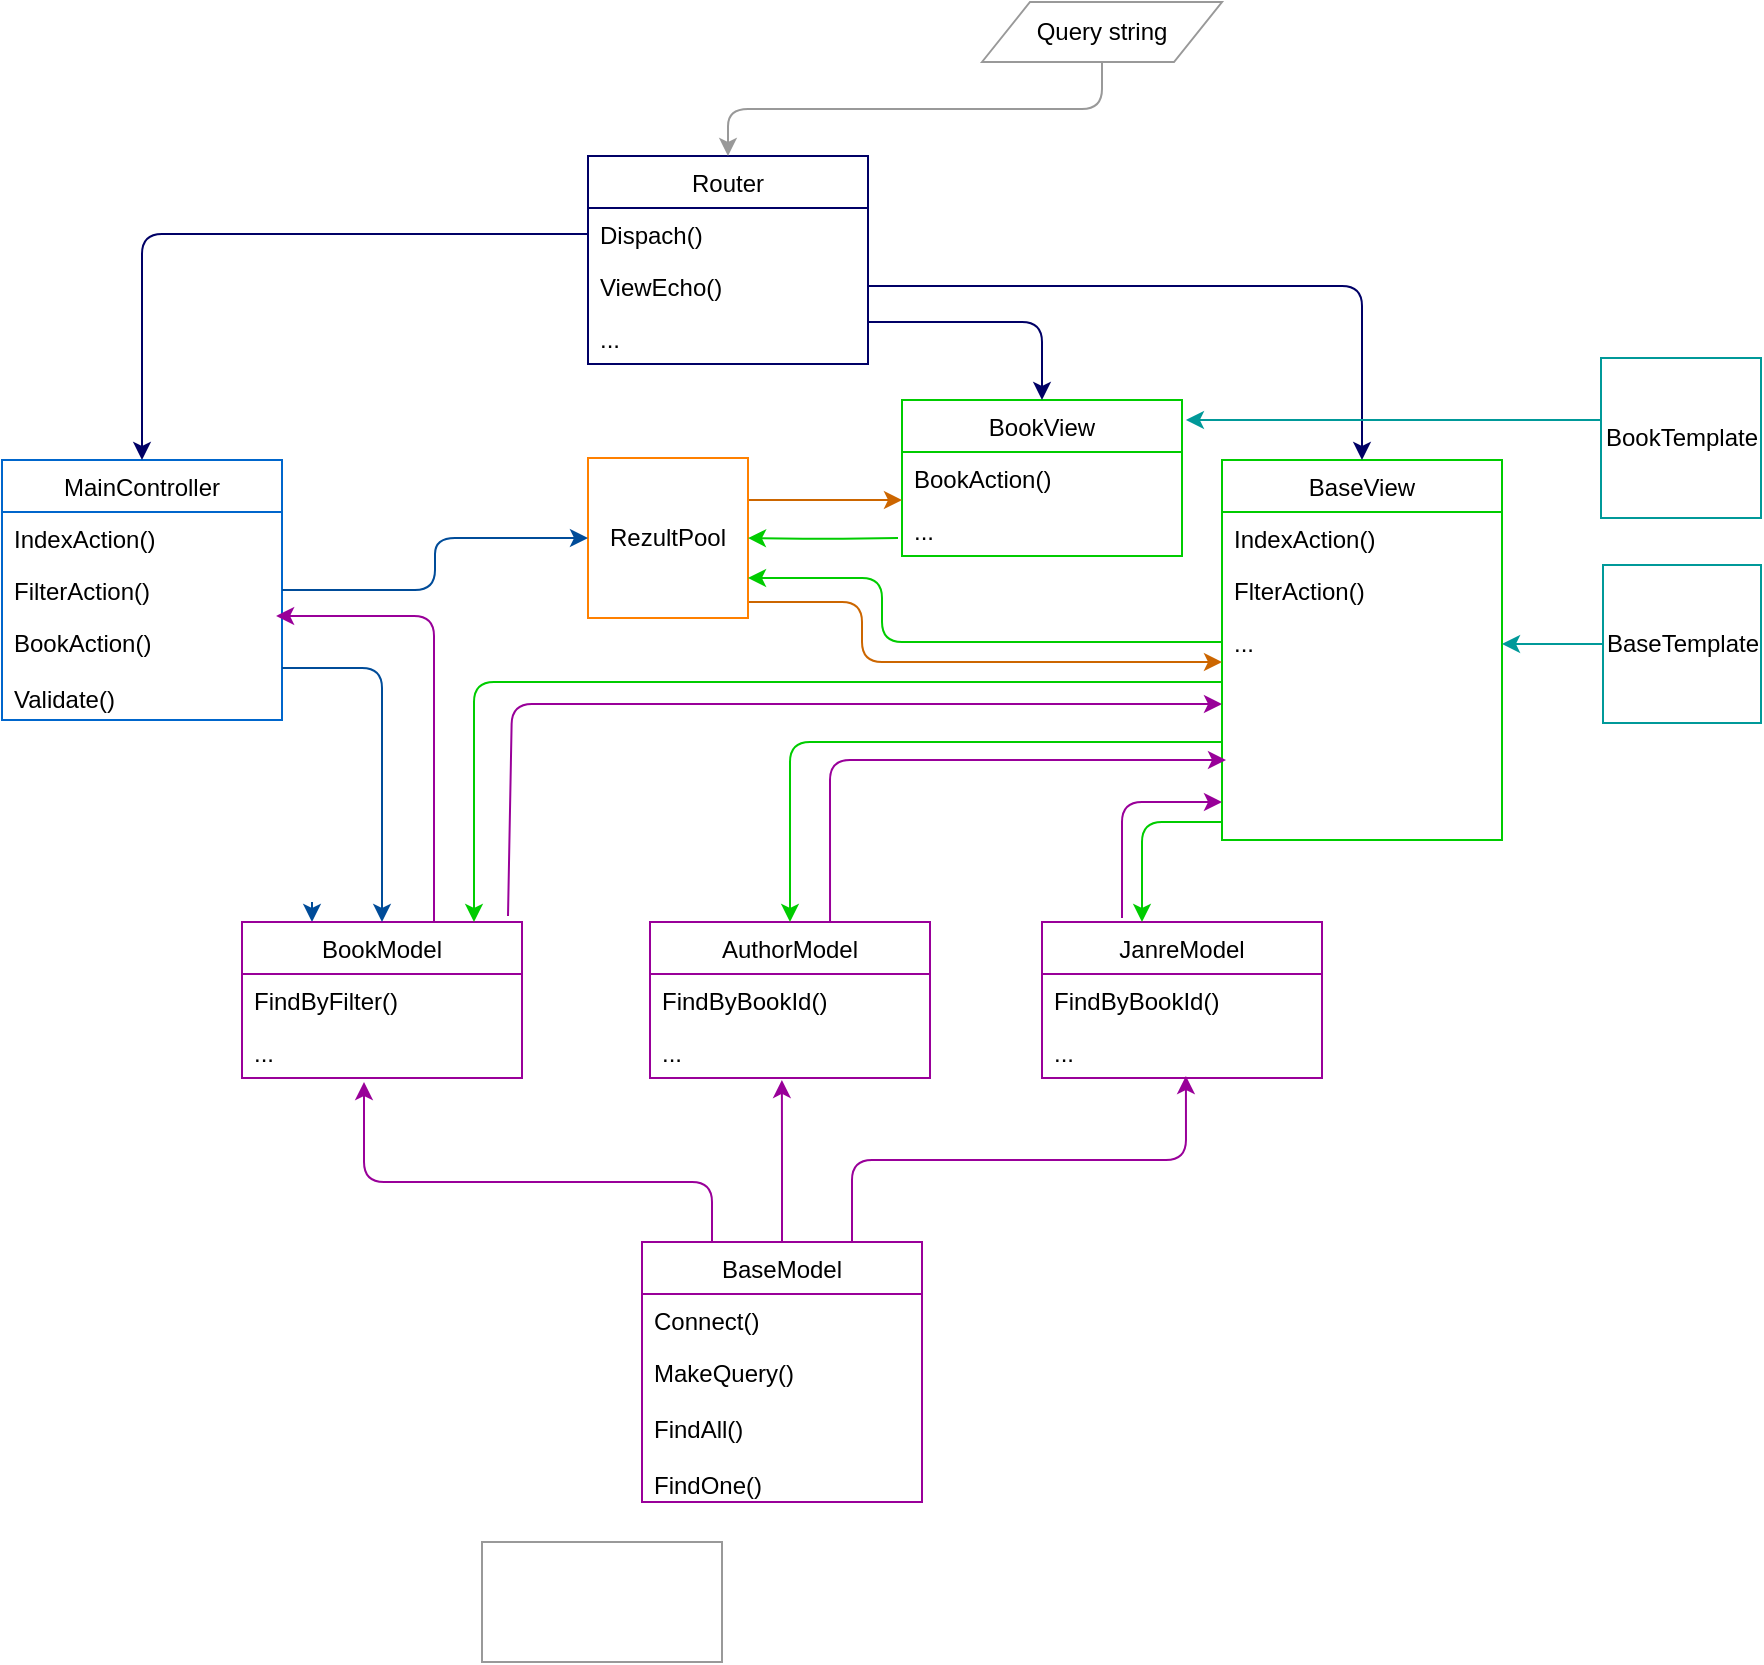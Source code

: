 <mxfile version="10.6.9" type="github"><diagram id="oCRaL3c20M2EYOJ300dv" name="Page-1"><mxGraphModel dx="840" dy="403" grid="1" gridSize="10" guides="1" tooltips="1" connect="1" arrows="1" fold="1" page="1" pageScale="1" pageWidth="827" pageHeight="1169" math="0" shadow="0"><root><mxCell id="0"/><mxCell id="1" parent="0"/><mxCell id="Zif458IefXcLDiflBDgi-1" value="Router" style="swimlane;fontStyle=0;childLayout=stackLayout;horizontal=1;startSize=26;fillColor=none;horizontalStack=0;resizeParent=1;resizeParentMax=0;resizeLast=0;collapsible=1;marginBottom=0;strokeColor=#000066;" vertex="1" parent="1"><mxGeometry x="343" y="307" width="140" height="104" as="geometry"/></mxCell><mxCell id="Zif458IefXcLDiflBDgi-2" value="Dispach()" style="text;strokeColor=none;fillColor=none;align=left;verticalAlign=top;spacingLeft=4;spacingRight=4;overflow=hidden;rotatable=0;points=[[0,0.5],[1,0.5]];portConstraint=eastwest;" vertex="1" parent="Zif458IefXcLDiflBDgi-1"><mxGeometry y="26" width="140" height="26" as="geometry"/></mxCell><mxCell id="Zif458IefXcLDiflBDgi-3" value="ViewEcho()" style="text;strokeColor=none;fillColor=none;align=left;verticalAlign=top;spacingLeft=4;spacingRight=4;overflow=hidden;rotatable=0;points=[[0,0.5],[1,0.5]];portConstraint=eastwest;" vertex="1" parent="Zif458IefXcLDiflBDgi-1"><mxGeometry y="52" width="140" height="26" as="geometry"/></mxCell><mxCell id="Zif458IefXcLDiflBDgi-4" value="..." style="text;strokeColor=none;fillColor=none;align=left;verticalAlign=top;spacingLeft=4;spacingRight=4;overflow=hidden;rotatable=0;points=[[0,0.5],[1,0.5]];portConstraint=eastwest;" vertex="1" parent="Zif458IefXcLDiflBDgi-1"><mxGeometry y="78" width="140" height="26" as="geometry"/></mxCell><mxCell id="Zif458IefXcLDiflBDgi-5" value="BookView" style="swimlane;fontStyle=0;childLayout=stackLayout;horizontal=1;startSize=26;fillColor=none;horizontalStack=0;resizeParent=1;resizeParentMax=0;resizeLast=0;collapsible=1;marginBottom=0;strokeColor=#00CC00;" vertex="1" parent="1"><mxGeometry x="500" y="429" width="140" height="78" as="geometry"/></mxCell><mxCell id="Zif458IefXcLDiflBDgi-6" value="BookAction()" style="text;strokeColor=none;fillColor=none;align=left;verticalAlign=top;spacingLeft=4;spacingRight=4;overflow=hidden;rotatable=0;points=[[0,0.5],[1,0.5]];portConstraint=eastwest;" vertex="1" parent="Zif458IefXcLDiflBDgi-5"><mxGeometry y="26" width="140" height="26" as="geometry"/></mxCell><mxCell id="Zif458IefXcLDiflBDgi-8" value="..." style="text;align=left;verticalAlign=top;spacingLeft=4;spacingRight=4;overflow=hidden;rotatable=0;points=[[0,0.5],[1,0.5]];portConstraint=eastwest;" vertex="1" parent="Zif458IefXcLDiflBDgi-5"><mxGeometry y="52" width="140" height="26" as="geometry"/></mxCell><mxCell id="Zif458IefXcLDiflBDgi-13" value="MainController" style="swimlane;fontStyle=0;childLayout=stackLayout;horizontal=1;startSize=26;fillColor=none;horizontalStack=0;resizeParent=1;resizeParentMax=0;resizeLast=0;collapsible=1;marginBottom=0;strokeColor=#0066CC;" vertex="1" parent="1"><mxGeometry x="50" y="459" width="140" height="130" as="geometry"/></mxCell><mxCell id="Zif458IefXcLDiflBDgi-14" value="IndexAction()" style="text;strokeColor=none;fillColor=none;align=left;verticalAlign=top;spacingLeft=4;spacingRight=4;overflow=hidden;rotatable=0;points=[[0,0.5],[1,0.5]];portConstraint=eastwest;" vertex="1" parent="Zif458IefXcLDiflBDgi-13"><mxGeometry y="26" width="140" height="26" as="geometry"/></mxCell><mxCell id="Zif458IefXcLDiflBDgi-15" value="FilterAction()" style="text;strokeColor=none;fillColor=none;align=left;verticalAlign=top;spacingLeft=4;spacingRight=4;overflow=hidden;rotatable=0;points=[[0,0.5],[1,0.5]];portConstraint=eastwest;" vertex="1" parent="Zif458IefXcLDiflBDgi-13"><mxGeometry y="52" width="140" height="26" as="geometry"/></mxCell><mxCell id="Zif458IefXcLDiflBDgi-16" value="BookAction()&#10;&#10;Validate()&#10;" style="text;strokeColor=none;fillColor=none;align=left;verticalAlign=top;spacingLeft=4;spacingRight=4;overflow=hidden;rotatable=0;points=[[0,0.5],[1,0.5]];portConstraint=eastwest;" vertex="1" parent="Zif458IefXcLDiflBDgi-13"><mxGeometry y="78" width="140" height="52" as="geometry"/></mxCell><mxCell id="Zif458IefXcLDiflBDgi-17" value="BaseView" style="swimlane;fontStyle=0;childLayout=stackLayout;horizontal=1;startSize=26;horizontalStack=0;resizeParent=1;resizeParentMax=0;resizeLast=0;collapsible=1;marginBottom=0;strokeColor=#00CC00;" vertex="1" parent="1"><mxGeometry x="660" y="459" width="140" height="190" as="geometry"/></mxCell><mxCell id="Zif458IefXcLDiflBDgi-18" value="IndexAction()" style="text;strokeColor=none;fillColor=none;align=left;verticalAlign=top;spacingLeft=4;spacingRight=4;overflow=hidden;rotatable=0;points=[[0,0.5],[1,0.5]];portConstraint=eastwest;" vertex="1" parent="Zif458IefXcLDiflBDgi-17"><mxGeometry y="26" width="140" height="26" as="geometry"/></mxCell><mxCell id="Zif458IefXcLDiflBDgi-19" value="FlterAction()" style="text;strokeColor=none;fillColor=none;align=left;verticalAlign=top;spacingLeft=4;spacingRight=4;overflow=hidden;rotatable=0;points=[[0,0.5],[1,0.5]];portConstraint=eastwest;" vertex="1" parent="Zif458IefXcLDiflBDgi-17"><mxGeometry y="52" width="140" height="26" as="geometry"/></mxCell><mxCell id="Zif458IefXcLDiflBDgi-20" value="..." style="text;strokeColor=none;fillColor=none;align=left;verticalAlign=top;spacingLeft=4;spacingRight=4;overflow=hidden;rotatable=0;points=[[0,0.5],[1,0.5]];portConstraint=eastwest;" vertex="1" parent="Zif458IefXcLDiflBDgi-17"><mxGeometry y="78" width="140" height="112" as="geometry"/></mxCell><mxCell id="Zif458IefXcLDiflBDgi-67" style="edgeStyle=orthogonalEdgeStyle;rounded=1;orthogonalLoop=1;jettySize=auto;html=1;exitX=0.25;exitY=0;exitDx=0;exitDy=0;startArrow=classic;startFill=1;endArrow=none;endFill=0;strokeColor=#004C99;fontColor=#000000;" edge="1" parent="1" source="Zif458IefXcLDiflBDgi-21"><mxGeometry relative="1" as="geometry"><mxPoint x="205" y="680" as="targetPoint"/></mxGeometry></mxCell><mxCell id="Zif458IefXcLDiflBDgi-21" value="BookModel" style="swimlane;fontStyle=0;childLayout=stackLayout;horizontal=1;startSize=26;fillColor=none;horizontalStack=0;resizeParent=1;resizeParentMax=0;resizeLast=0;collapsible=1;marginBottom=0;strokeColor=#990099;" vertex="1" parent="1"><mxGeometry x="170" y="690" width="140" height="78" as="geometry"/></mxCell><mxCell id="Zif458IefXcLDiflBDgi-22" value="FindByFilter()" style="text;strokeColor=none;fillColor=none;align=left;verticalAlign=top;spacingLeft=4;spacingRight=4;overflow=hidden;rotatable=0;points=[[0,0.5],[1,0.5]];portConstraint=eastwest;" vertex="1" parent="Zif458IefXcLDiflBDgi-21"><mxGeometry y="26" width="140" height="26" as="geometry"/></mxCell><mxCell id="Zif458IefXcLDiflBDgi-24" value="..." style="text;strokeColor=none;fillColor=none;align=left;verticalAlign=top;spacingLeft=4;spacingRight=4;overflow=hidden;rotatable=0;points=[[0,0.5],[1,0.5]];portConstraint=eastwest;" vertex="1" parent="Zif458IefXcLDiflBDgi-21"><mxGeometry y="52" width="140" height="26" as="geometry"/></mxCell><mxCell id="Zif458IefXcLDiflBDgi-25" value="AuthorModel" style="swimlane;fontStyle=0;childLayout=stackLayout;horizontal=1;startSize=26;fillColor=none;horizontalStack=0;resizeParent=1;resizeParentMax=0;resizeLast=0;collapsible=1;marginBottom=0;strokeColor=#990099;" vertex="1" parent="1"><mxGeometry x="374" y="690" width="140" height="78" as="geometry"/></mxCell><mxCell id="Zif458IefXcLDiflBDgi-26" value="FindByBookId()" style="text;strokeColor=none;fillColor=none;align=left;verticalAlign=top;spacingLeft=4;spacingRight=4;overflow=hidden;rotatable=0;points=[[0,0.5],[1,0.5]];portConstraint=eastwest;" vertex="1" parent="Zif458IefXcLDiflBDgi-25"><mxGeometry y="26" width="140" height="26" as="geometry"/></mxCell><mxCell id="Zif458IefXcLDiflBDgi-28" value="..." style="text;strokeColor=none;fillColor=none;align=left;verticalAlign=top;spacingLeft=4;spacingRight=4;overflow=hidden;rotatable=0;points=[[0,0.5],[1,0.5]];portConstraint=eastwest;" vertex="1" parent="Zif458IefXcLDiflBDgi-25"><mxGeometry y="52" width="140" height="26" as="geometry"/></mxCell><mxCell id="Zif458IefXcLDiflBDgi-29" value="JanreModel" style="swimlane;fontStyle=0;childLayout=stackLayout;horizontal=1;startSize=26;fillColor=none;horizontalStack=0;resizeParent=1;resizeParentMax=0;resizeLast=0;collapsible=1;marginBottom=0;strokeColor=#990099;" vertex="1" parent="1"><mxGeometry x="570" y="690" width="140" height="78" as="geometry"/></mxCell><mxCell id="Zif458IefXcLDiflBDgi-30" value="FindByBookId()" style="text;strokeColor=none;fillColor=none;align=left;verticalAlign=top;spacingLeft=4;spacingRight=4;overflow=hidden;rotatable=0;points=[[0,0.5],[1,0.5]];portConstraint=eastwest;" vertex="1" parent="Zif458IefXcLDiflBDgi-29"><mxGeometry y="26" width="140" height="26" as="geometry"/></mxCell><mxCell id="Zif458IefXcLDiflBDgi-32" value="..." style="text;strokeColor=none;fillColor=none;align=left;verticalAlign=top;spacingLeft=4;spacingRight=4;overflow=hidden;rotatable=0;points=[[0,0.5],[1,0.5]];portConstraint=eastwest;" vertex="1" parent="Zif458IefXcLDiflBDgi-29"><mxGeometry y="52" width="140" height="26" as="geometry"/></mxCell><mxCell id="Zif458IefXcLDiflBDgi-42" style="edgeStyle=orthogonalEdgeStyle;orthogonalLoop=1;jettySize=auto;html=1;exitX=0.25;exitY=0;exitDx=0;exitDy=0;rounded=1;strokeColor=#990099;" edge="1" parent="1" source="Zif458IefXcLDiflBDgi-35"><mxGeometry relative="1" as="geometry"><mxPoint x="231" y="770" as="targetPoint"/><Array as="points"><mxPoint x="405" y="820"/><mxPoint x="231" y="820"/></Array></mxGeometry></mxCell><mxCell id="Zif458IefXcLDiflBDgi-43" style="edgeStyle=orthogonalEdgeStyle;rounded=1;orthogonalLoop=1;jettySize=auto;html=1;exitX=0.5;exitY=0;exitDx=0;exitDy=0;entryX=0.471;entryY=1.038;entryDx=0;entryDy=0;entryPerimeter=0;strokeColor=#990099;" edge="1" parent="1" source="Zif458IefXcLDiflBDgi-35" target="Zif458IefXcLDiflBDgi-28"><mxGeometry relative="1" as="geometry"/></mxCell><mxCell id="Zif458IefXcLDiflBDgi-44" style="edgeStyle=orthogonalEdgeStyle;rounded=1;orthogonalLoop=1;jettySize=auto;html=1;exitX=0.75;exitY=0;exitDx=0;exitDy=0;entryX=0.514;entryY=0.962;entryDx=0;entryDy=0;entryPerimeter=0;strokeColor=#990099;" edge="1" parent="1" source="Zif458IefXcLDiflBDgi-35" target="Zif458IefXcLDiflBDgi-32"><mxGeometry relative="1" as="geometry"/></mxCell><mxCell id="Zif458IefXcLDiflBDgi-35" value="BaseModel" style="swimlane;fontStyle=0;childLayout=stackLayout;horizontal=1;startSize=26;fillColor=none;horizontalStack=0;resizeParent=1;resizeParentMax=0;resizeLast=0;collapsible=1;marginBottom=0;strokeColor=#990099;" vertex="1" parent="1"><mxGeometry x="370" y="850" width="140" height="130" as="geometry"/></mxCell><mxCell id="Zif458IefXcLDiflBDgi-36" value="Connect()" style="text;strokeColor=none;fillColor=none;align=left;verticalAlign=top;spacingLeft=4;spacingRight=4;overflow=hidden;rotatable=0;points=[[0,0.5],[1,0.5]];portConstraint=eastwest;" vertex="1" parent="Zif458IefXcLDiflBDgi-35"><mxGeometry y="26" width="140" height="26" as="geometry"/></mxCell><mxCell id="Zif458IefXcLDiflBDgi-37" value="MakeQuery()&#10;&#10;FindAll()&#10;&#10;FindOne()&#10;&#10;" style="text;strokeColor=none;fillColor=none;align=left;verticalAlign=top;spacingLeft=4;spacingRight=4;overflow=hidden;rotatable=0;points=[[0,0.5],[1,0.5]];portConstraint=eastwest;" vertex="1" parent="Zif458IefXcLDiflBDgi-35"><mxGeometry y="52" width="140" height="78" as="geometry"/></mxCell><mxCell id="Zif458IefXcLDiflBDgi-39" value="" style="endArrow=classic;html=1;entryX=0.5;entryY=0;entryDx=0;entryDy=0;exitX=1;exitY=0.5;exitDx=0;exitDy=0;strokeColor=#004C99;" edge="1" parent="1" source="Zif458IefXcLDiflBDgi-16" target="Zif458IefXcLDiflBDgi-21"><mxGeometry width="50" height="50" relative="1" as="geometry"><mxPoint x="180" y="563" as="sourcePoint"/><mxPoint x="60" y="1000" as="targetPoint"/><Array as="points"><mxPoint x="240" y="563"/></Array></mxGeometry></mxCell><mxCell id="Zif458IefXcLDiflBDgi-40" value="" style="endArrow=classic;html=1;entryX=0.979;entryY=0;entryDx=0;entryDy=0;entryPerimeter=0;strokeColor=#990099;" edge="1" parent="1" target="Zif458IefXcLDiflBDgi-16"><mxGeometry width="50" height="50" relative="1" as="geometry"><mxPoint x="266" y="690" as="sourcePoint"/><mxPoint x="335" y="640" as="targetPoint"/><Array as="points"><mxPoint x="266" y="537"/></Array></mxGeometry></mxCell><mxCell id="Zif458IefXcLDiflBDgi-48" style="edgeStyle=orthogonalEdgeStyle;rounded=1;orthogonalLoop=1;jettySize=auto;html=1;entryX=0.5;entryY=0;entryDx=0;entryDy=0;strokeColor=#000066;" edge="1" parent="1" source="Zif458IefXcLDiflBDgi-4" target="Zif458IefXcLDiflBDgi-5"><mxGeometry relative="1" as="geometry"><Array as="points"><mxPoint x="570" y="390"/></Array></mxGeometry></mxCell><mxCell id="Zif458IefXcLDiflBDgi-49" style="edgeStyle=orthogonalEdgeStyle;rounded=1;orthogonalLoop=1;jettySize=auto;html=1;entryX=0.5;entryY=0;entryDx=0;entryDy=0;exitX=0;exitY=0.5;exitDx=0;exitDy=0;strokeColor=#000066;" edge="1" parent="1" source="Zif458IefXcLDiflBDgi-2" target="Zif458IefXcLDiflBDgi-13"><mxGeometry relative="1" as="geometry"/></mxCell><mxCell id="Zif458IefXcLDiflBDgi-50" style="edgeStyle=orthogonalEdgeStyle;rounded=1;orthogonalLoop=1;jettySize=auto;html=1;fontColor=#000000;strokeColor=#00CC00;" edge="1" parent="1"><mxGeometry relative="1" as="geometry"><mxPoint x="660" y="570" as="sourcePoint"/><mxPoint x="286" y="690" as="targetPoint"/><Array as="points"><mxPoint x="286" y="570"/></Array></mxGeometry></mxCell><mxCell id="Zif458IefXcLDiflBDgi-51" style="edgeStyle=orthogonalEdgeStyle;rounded=1;orthogonalLoop=1;jettySize=auto;html=1;entryX=0.5;entryY=0;entryDx=0;entryDy=0;fontColor=#000000;strokeColor=#00CC00;" edge="1" parent="1" source="Zif458IefXcLDiflBDgi-20" target="Zif458IefXcLDiflBDgi-25"><mxGeometry relative="1" as="geometry"><Array as="points"><mxPoint x="444" y="600"/></Array></mxGeometry></mxCell><mxCell id="Zif458IefXcLDiflBDgi-54" style="edgeStyle=orthogonalEdgeStyle;rounded=1;orthogonalLoop=1;jettySize=auto;html=1;entryX=0.5;entryY=0;entryDx=0;entryDy=0;strokeColor=#000066;" edge="1" parent="1" source="Zif458IefXcLDiflBDgi-3" target="Zif458IefXcLDiflBDgi-17"><mxGeometry relative="1" as="geometry"/></mxCell><mxCell id="Zif458IefXcLDiflBDgi-60" style="edgeStyle=orthogonalEdgeStyle;rounded=1;orthogonalLoop=1;jettySize=auto;html=1;strokeColor=#CC6600;" edge="1" parent="1" source="Zif458IefXcLDiflBDgi-55"><mxGeometry relative="1" as="geometry"><mxPoint x="660" y="560" as="targetPoint"/><Array as="points"><mxPoint x="480" y="530"/><mxPoint x="480" y="560"/><mxPoint x="660" y="560"/></Array></mxGeometry></mxCell><mxCell id="Zif458IefXcLDiflBDgi-62" style="edgeStyle=orthogonalEdgeStyle;rounded=1;orthogonalLoop=1;jettySize=auto;html=1;strokeColor=#CC6600;" edge="1" parent="1" source="Zif458IefXcLDiflBDgi-55"><mxGeometry relative="1" as="geometry"><mxPoint x="500" y="479" as="targetPoint"/><Array as="points"><mxPoint x="440" y="479"/><mxPoint x="440" y="479"/></Array></mxGeometry></mxCell><mxCell id="Zif458IefXcLDiflBDgi-55" value="RezultPool" style="whiteSpace=wrap;html=1;aspect=fixed;strokeColor=#FF8000;" vertex="1" parent="1"><mxGeometry x="343" y="458" width="80" height="80" as="geometry"/></mxCell><mxCell id="Zif458IefXcLDiflBDgi-56" style="edgeStyle=orthogonalEdgeStyle;rounded=1;orthogonalLoop=1;jettySize=auto;html=1;entryX=0;entryY=0.5;entryDx=0;entryDy=0;strokeColor=#004C99;" edge="1" parent="1" source="Zif458IefXcLDiflBDgi-15" target="Zif458IefXcLDiflBDgi-55"><mxGeometry relative="1" as="geometry"/></mxCell><mxCell id="Zif458IefXcLDiflBDgi-57" style="edgeStyle=orthogonalEdgeStyle;rounded=1;orthogonalLoop=1;jettySize=auto;html=1;entryX=1;entryY=0.5;entryDx=0;entryDy=0;fontColor=#000000;strokeColor=#00CC00;" edge="1" parent="1" target="Zif458IefXcLDiflBDgi-55"><mxGeometry relative="1" as="geometry"><mxPoint x="498" y="498" as="sourcePoint"/></mxGeometry></mxCell><mxCell id="Zif458IefXcLDiflBDgi-59" style="edgeStyle=orthogonalEdgeStyle;rounded=1;orthogonalLoop=1;jettySize=auto;html=1;entryX=1;entryY=0.75;entryDx=0;entryDy=0;fontColor=#000000;strokeColor=#00CC00;" edge="1" parent="1" source="Zif458IefXcLDiflBDgi-20" target="Zif458IefXcLDiflBDgi-55"><mxGeometry relative="1" as="geometry"><Array as="points"><mxPoint x="490" y="550"/><mxPoint x="490" y="518"/></Array></mxGeometry></mxCell><mxCell id="Zif458IefXcLDiflBDgi-63" value="" style="endArrow=classic;html=1;exitX=0.95;exitY=-0.038;exitDx=0;exitDy=0;exitPerimeter=0;entryX=0;entryY=0.696;entryDx=0;entryDy=0;entryPerimeter=0;strokeColor=#990099;" edge="1" parent="1" source="Zif458IefXcLDiflBDgi-21"><mxGeometry width="50" height="50" relative="1" as="geometry"><mxPoint x="305" y="668" as="sourcePoint"/><mxPoint x="660" y="581" as="targetPoint"/><Array as="points"><mxPoint x="305" y="581"/></Array></mxGeometry></mxCell><mxCell id="Zif458IefXcLDiflBDgi-64" value="" style="endArrow=none;html=1;entryX=0.643;entryY=0;entryDx=0;entryDy=0;entryPerimeter=0;startArrow=classic;startFill=1;endFill=0;strokeColor=#990099;" edge="1" parent="1" target="Zif458IefXcLDiflBDgi-25"><mxGeometry width="50" height="50" relative="1" as="geometry"><mxPoint x="662" y="609" as="sourcePoint"/><mxPoint x="570" y="640" as="targetPoint"/><Array as="points"><mxPoint x="464" y="609"/></Array></mxGeometry></mxCell><mxCell id="Zif458IefXcLDiflBDgi-65" value="" style="endArrow=classic;html=1;fontColor=#000000;strokeColor=#990099;" edge="1" parent="1"><mxGeometry width="50" height="50" relative="1" as="geometry"><mxPoint x="610" y="688" as="sourcePoint"/><mxPoint x="660" y="630" as="targetPoint"/><Array as="points"><mxPoint x="610" y="630"/></Array></mxGeometry></mxCell><mxCell id="Zif458IefXcLDiflBDgi-66" value="" style="endArrow=none;html=1;startArrow=classic;startFill=1;endFill=0;strokeColor=#00CC00;" edge="1" parent="1"><mxGeometry width="50" height="50" relative="1" as="geometry"><mxPoint x="620" y="690" as="sourcePoint"/><mxPoint x="660" y="640" as="targetPoint"/><Array as="points"><mxPoint x="620" y="640"/></Array></mxGeometry></mxCell><mxCell id="Zif458IefXcLDiflBDgi-69" style="edgeStyle=orthogonalEdgeStyle;rounded=1;orthogonalLoop=1;jettySize=auto;html=1;exitX=0.5;exitY=1;exitDx=0;exitDy=0;entryX=0.5;entryY=0;entryDx=0;entryDy=0;startArrow=none;startFill=0;endArrow=classic;endFill=1;strokeColor=#999999;fontColor=#000000;" edge="1" parent="1" source="Zif458IefXcLDiflBDgi-68" target="Zif458IefXcLDiflBDgi-1"><mxGeometry relative="1" as="geometry"/></mxCell><mxCell id="Zif458IefXcLDiflBDgi-68" value="Query string" style="shape=parallelogram;perimeter=parallelogramPerimeter;whiteSpace=wrap;html=1;strokeColor=#999999;fontColor=#000000;" vertex="1" parent="1"><mxGeometry x="540" y="230" width="120" height="30" as="geometry"/></mxCell><mxCell id="Zif458IefXcLDiflBDgi-75" style="edgeStyle=orthogonalEdgeStyle;rounded=1;orthogonalLoop=1;jettySize=auto;html=1;startArrow=none;startFill=0;endArrow=classic;endFill=1;strokeColor=#009999;fontColor=#000000;entryX=1.014;entryY=0.128;entryDx=0;entryDy=0;entryPerimeter=0;" edge="1" parent="1" source="Zif458IefXcLDiflBDgi-70" target="Zif458IefXcLDiflBDgi-5"><mxGeometry relative="1" as="geometry"><mxPoint x="640" y="448" as="targetPoint"/><Array as="points"><mxPoint x="790" y="439"/><mxPoint x="790" y="439"/></Array></mxGeometry></mxCell><mxCell id="Zif458IefXcLDiflBDgi-70" value="BookTemplate" style="whiteSpace=wrap;html=1;aspect=fixed;strokeColor=#009999;fontColor=#000000;" vertex="1" parent="1"><mxGeometry x="849.5" y="408" width="80" height="80" as="geometry"/></mxCell><mxCell id="Zif458IefXcLDiflBDgi-74" style="edgeStyle=orthogonalEdgeStyle;rounded=1;orthogonalLoop=1;jettySize=auto;html=1;entryX=1;entryY=0.125;entryDx=0;entryDy=0;entryPerimeter=0;startArrow=none;startFill=0;endArrow=classic;endFill=1;strokeColor=#009999;fontColor=#000000;" edge="1" parent="1" source="Zif458IefXcLDiflBDgi-71" target="Zif458IefXcLDiflBDgi-20"><mxGeometry relative="1" as="geometry"/></mxCell><mxCell id="Zif458IefXcLDiflBDgi-71" value="BaseTemplate" style="whiteSpace=wrap;html=1;aspect=fixed;strokeColor=#009999;" vertex="1" parent="1"><mxGeometry x="850.5" y="511.5" width="79" height="79" as="geometry"/></mxCell><mxCell id="Zif458IefXcLDiflBDgi-72" value="" style="rounded=0;whiteSpace=wrap;html=1;strokeColor=#999999;fontColor=#000000;" vertex="1" parent="1"><mxGeometry x="290" y="1000" width="120" height="60" as="geometry"/></mxCell></root></mxGraphModel></diagram></mxfile>